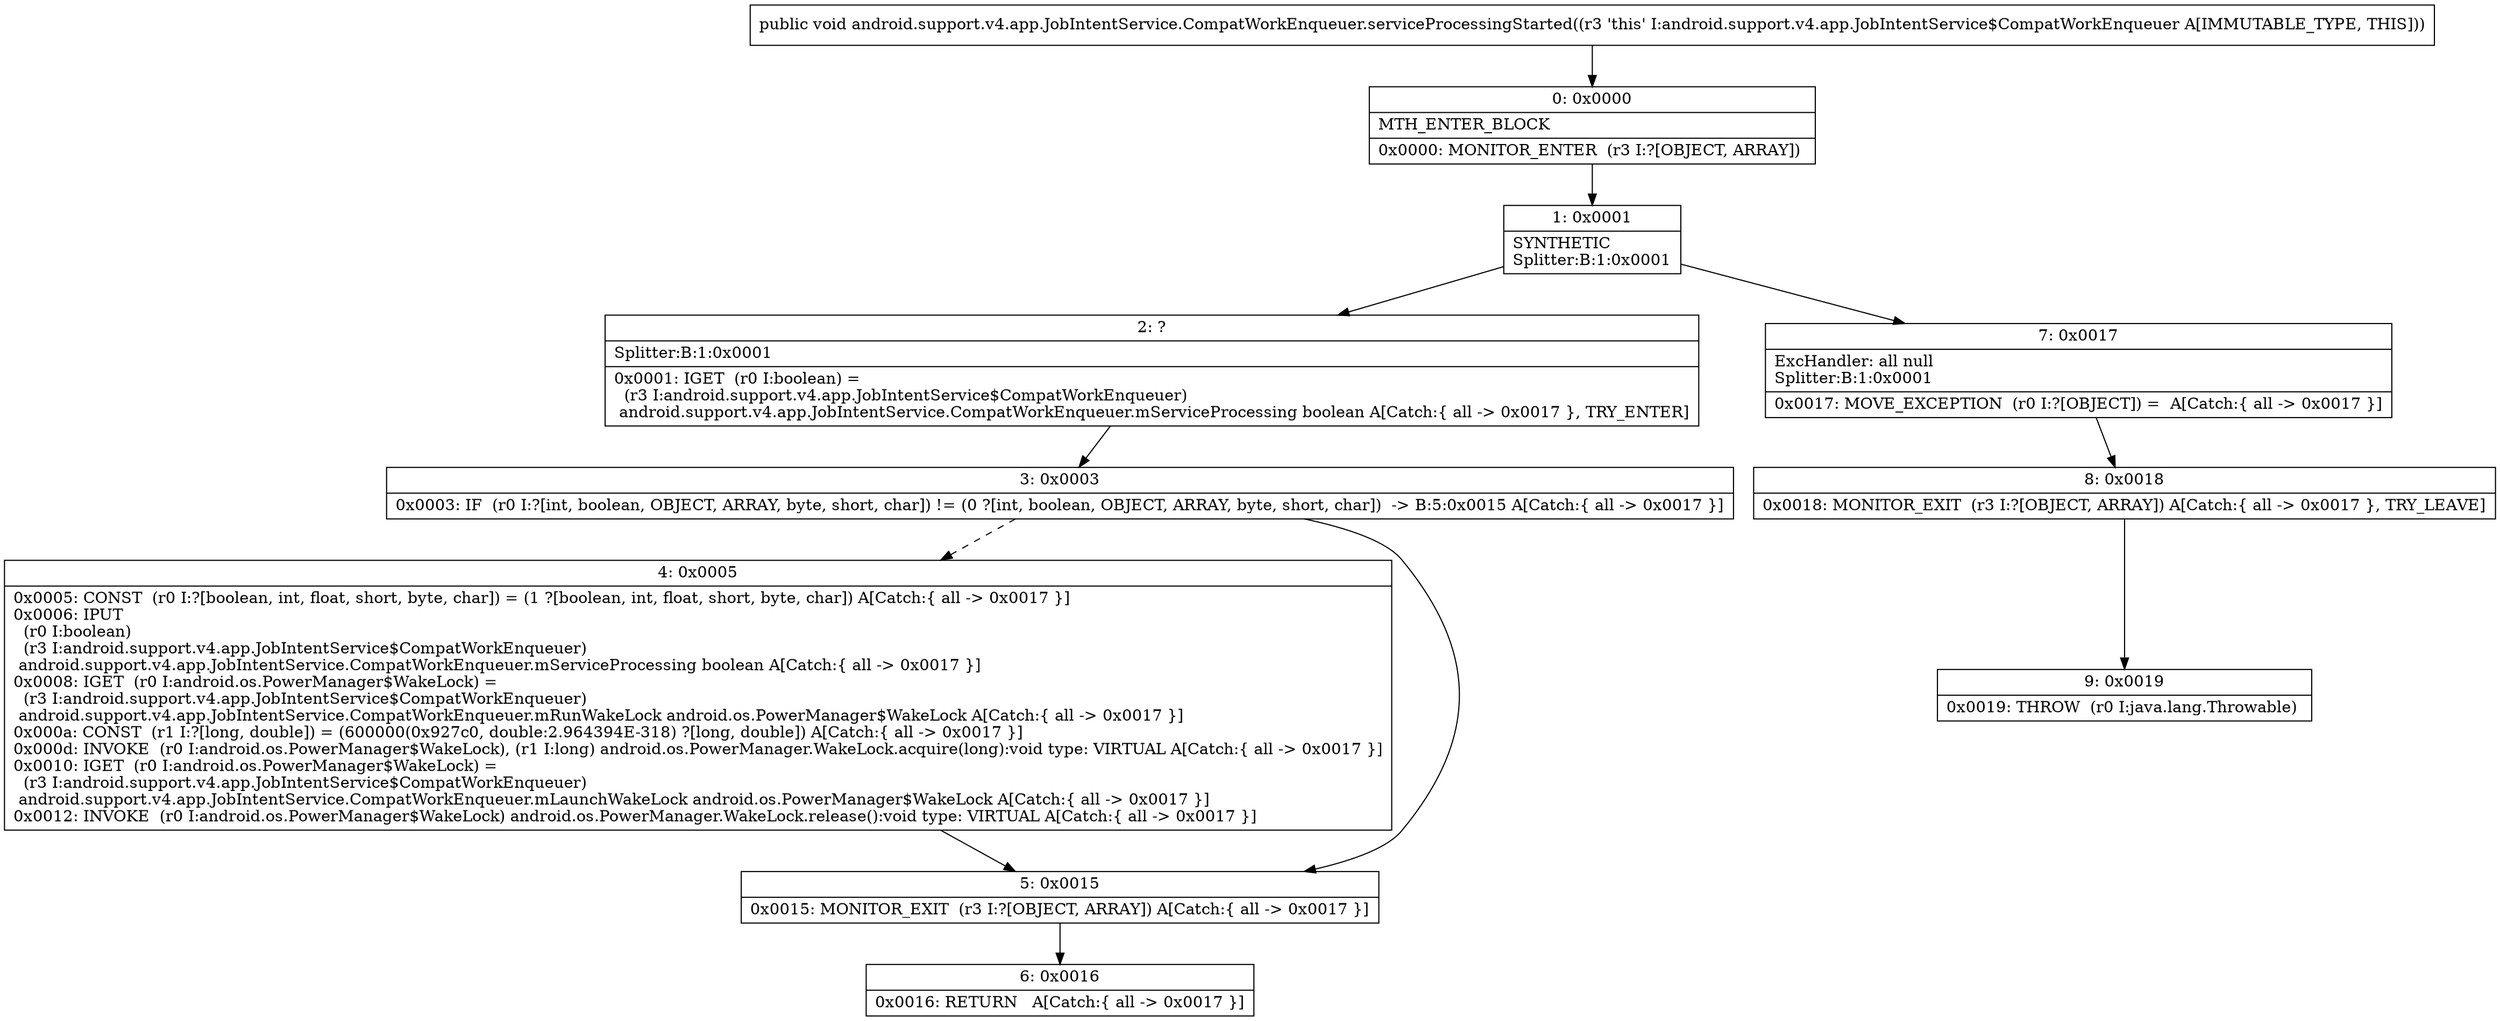 digraph "CFG forandroid.support.v4.app.JobIntentService.CompatWorkEnqueuer.serviceProcessingStarted()V" {
Node_0 [shape=record,label="{0\:\ 0x0000|MTH_ENTER_BLOCK\l|0x0000: MONITOR_ENTER  (r3 I:?[OBJECT, ARRAY]) \l}"];
Node_1 [shape=record,label="{1\:\ 0x0001|SYNTHETIC\lSplitter:B:1:0x0001\l}"];
Node_2 [shape=record,label="{2\:\ ?|Splitter:B:1:0x0001\l|0x0001: IGET  (r0 I:boolean) = \l  (r3 I:android.support.v4.app.JobIntentService$CompatWorkEnqueuer)\l android.support.v4.app.JobIntentService.CompatWorkEnqueuer.mServiceProcessing boolean A[Catch:\{ all \-\> 0x0017 \}, TRY_ENTER]\l}"];
Node_3 [shape=record,label="{3\:\ 0x0003|0x0003: IF  (r0 I:?[int, boolean, OBJECT, ARRAY, byte, short, char]) != (0 ?[int, boolean, OBJECT, ARRAY, byte, short, char])  \-\> B:5:0x0015 A[Catch:\{ all \-\> 0x0017 \}]\l}"];
Node_4 [shape=record,label="{4\:\ 0x0005|0x0005: CONST  (r0 I:?[boolean, int, float, short, byte, char]) = (1 ?[boolean, int, float, short, byte, char]) A[Catch:\{ all \-\> 0x0017 \}]\l0x0006: IPUT  \l  (r0 I:boolean)\l  (r3 I:android.support.v4.app.JobIntentService$CompatWorkEnqueuer)\l android.support.v4.app.JobIntentService.CompatWorkEnqueuer.mServiceProcessing boolean A[Catch:\{ all \-\> 0x0017 \}]\l0x0008: IGET  (r0 I:android.os.PowerManager$WakeLock) = \l  (r3 I:android.support.v4.app.JobIntentService$CompatWorkEnqueuer)\l android.support.v4.app.JobIntentService.CompatWorkEnqueuer.mRunWakeLock android.os.PowerManager$WakeLock A[Catch:\{ all \-\> 0x0017 \}]\l0x000a: CONST  (r1 I:?[long, double]) = (600000(0x927c0, double:2.964394E\-318) ?[long, double]) A[Catch:\{ all \-\> 0x0017 \}]\l0x000d: INVOKE  (r0 I:android.os.PowerManager$WakeLock), (r1 I:long) android.os.PowerManager.WakeLock.acquire(long):void type: VIRTUAL A[Catch:\{ all \-\> 0x0017 \}]\l0x0010: IGET  (r0 I:android.os.PowerManager$WakeLock) = \l  (r3 I:android.support.v4.app.JobIntentService$CompatWorkEnqueuer)\l android.support.v4.app.JobIntentService.CompatWorkEnqueuer.mLaunchWakeLock android.os.PowerManager$WakeLock A[Catch:\{ all \-\> 0x0017 \}]\l0x0012: INVOKE  (r0 I:android.os.PowerManager$WakeLock) android.os.PowerManager.WakeLock.release():void type: VIRTUAL A[Catch:\{ all \-\> 0x0017 \}]\l}"];
Node_5 [shape=record,label="{5\:\ 0x0015|0x0015: MONITOR_EXIT  (r3 I:?[OBJECT, ARRAY]) A[Catch:\{ all \-\> 0x0017 \}]\l}"];
Node_6 [shape=record,label="{6\:\ 0x0016|0x0016: RETURN   A[Catch:\{ all \-\> 0x0017 \}]\l}"];
Node_7 [shape=record,label="{7\:\ 0x0017|ExcHandler: all null\lSplitter:B:1:0x0001\l|0x0017: MOVE_EXCEPTION  (r0 I:?[OBJECT]) =  A[Catch:\{ all \-\> 0x0017 \}]\l}"];
Node_8 [shape=record,label="{8\:\ 0x0018|0x0018: MONITOR_EXIT  (r3 I:?[OBJECT, ARRAY]) A[Catch:\{ all \-\> 0x0017 \}, TRY_LEAVE]\l}"];
Node_9 [shape=record,label="{9\:\ 0x0019|0x0019: THROW  (r0 I:java.lang.Throwable) \l}"];
MethodNode[shape=record,label="{public void android.support.v4.app.JobIntentService.CompatWorkEnqueuer.serviceProcessingStarted((r3 'this' I:android.support.v4.app.JobIntentService$CompatWorkEnqueuer A[IMMUTABLE_TYPE, THIS])) }"];
MethodNode -> Node_0;
Node_0 -> Node_1;
Node_1 -> Node_2;
Node_1 -> Node_7;
Node_2 -> Node_3;
Node_3 -> Node_4[style=dashed];
Node_3 -> Node_5;
Node_4 -> Node_5;
Node_5 -> Node_6;
Node_7 -> Node_8;
Node_8 -> Node_9;
}

